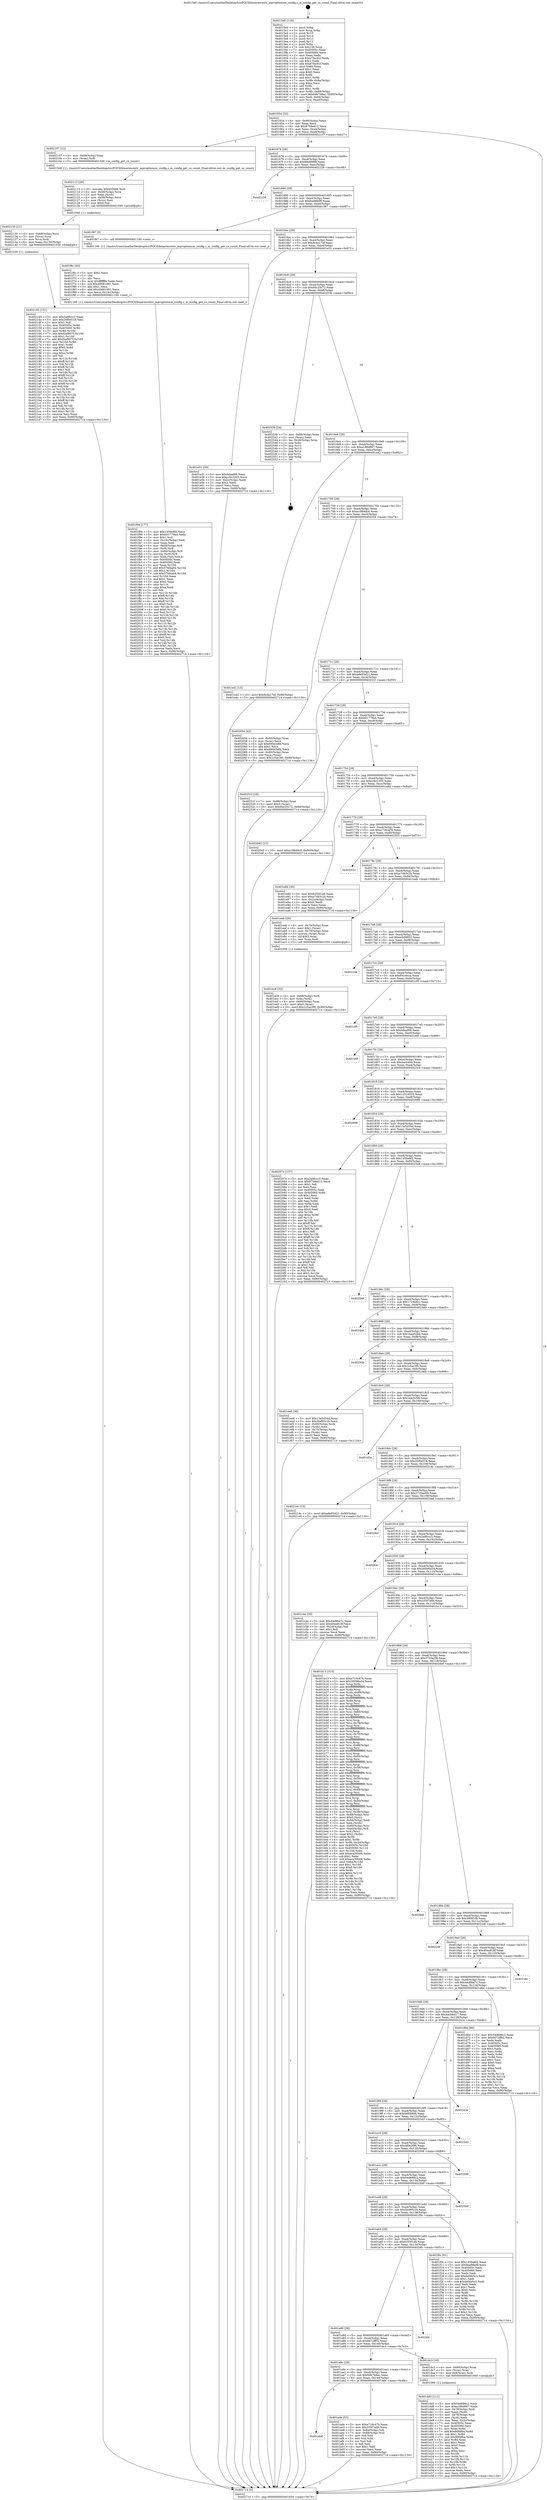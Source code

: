 digraph "0x4015e0" {
  label = "0x4015e0 (/mnt/c/Users/mathe/Desktop/tcc/POCII/binaries/extr_mpvoptionsm_config.c_m_config_get_co_count_Final-ollvm.out::main(0))"
  labelloc = "t"
  node[shape=record]

  Entry [label="",width=0.3,height=0.3,shape=circle,fillcolor=black,style=filled]
  "0x401654" [label="{
     0x401654 [32]\l
     | [instrs]\l
     &nbsp;&nbsp;0x401654 \<+6\>: mov -0x90(%rbp),%eax\l
     &nbsp;&nbsp;0x40165a \<+2\>: mov %eax,%ecx\l
     &nbsp;&nbsp;0x40165c \<+6\>: sub $0x8758e612,%ecx\l
     &nbsp;&nbsp;0x401662 \<+6\>: mov %eax,-0xa4(%rbp)\l
     &nbsp;&nbsp;0x401668 \<+6\>: mov %ecx,-0xa8(%rbp)\l
     &nbsp;&nbsp;0x40166e \<+6\>: je 0000000000402107 \<main+0xb27\>\l
  }"]
  "0x402107" [label="{
     0x402107 [12]\l
     | [instrs]\l
     &nbsp;&nbsp;0x402107 \<+4\>: mov -0x68(%rbp),%rax\l
     &nbsp;&nbsp;0x40210b \<+3\>: mov (%rax),%rdi\l
     &nbsp;&nbsp;0x40210e \<+5\>: call 00000000004015d0 \<m_config_get_co_count\>\l
     | [calls]\l
     &nbsp;&nbsp;0x4015d0 \{1\} (/mnt/c/Users/mathe/Desktop/tcc/POCII/binaries/extr_mpvoptionsm_config.c_m_config_get_co_count_Final-ollvm.out::m_config_get_co_count)\l
  }"]
  "0x401674" [label="{
     0x401674 [28]\l
     | [instrs]\l
     &nbsp;&nbsp;0x401674 \<+5\>: jmp 0000000000401679 \<main+0x99\>\l
     &nbsp;&nbsp;0x401679 \<+6\>: mov -0xa4(%rbp),%eax\l
     &nbsp;&nbsp;0x40167f \<+5\>: sub $0x89e8998f,%eax\l
     &nbsp;&nbsp;0x401684 \<+6\>: mov %eax,-0xac(%rbp)\l
     &nbsp;&nbsp;0x40168a \<+6\>: je 0000000000402228 \<main+0xc48\>\l
  }"]
  Exit [label="",width=0.3,height=0.3,shape=circle,fillcolor=black,style=filled,peripheries=2]
  "0x402228" [label="{
     0x402228\l
  }", style=dashed]
  "0x401690" [label="{
     0x401690 [28]\l
     | [instrs]\l
     &nbsp;&nbsp;0x401690 \<+5\>: jmp 0000000000401695 \<main+0xb5\>\l
     &nbsp;&nbsp;0x401695 \<+6\>: mov -0xa4(%rbp),%eax\l
     &nbsp;&nbsp;0x40169b \<+5\>: sub $0x8ae88ef9,%eax\l
     &nbsp;&nbsp;0x4016a0 \<+6\>: mov %eax,-0xb0(%rbp)\l
     &nbsp;&nbsp;0x4016a6 \<+6\>: je 0000000000401f67 \<main+0x987\>\l
  }"]
  "0x402145" [label="{
     0x402145 [151]\l
     | [instrs]\l
     &nbsp;&nbsp;0x402145 \<+5\>: mov $0x2a9fccc3,%eax\l
     &nbsp;&nbsp;0x40214a \<+5\>: mov $0x26f0e518,%esi\l
     &nbsp;&nbsp;0x40214f \<+2\>: mov $0x1,%dl\l
     &nbsp;&nbsp;0x402151 \<+8\>: mov 0x40505c,%r8d\l
     &nbsp;&nbsp;0x402159 \<+8\>: mov 0x405060,%r9d\l
     &nbsp;&nbsp;0x402161 \<+3\>: mov %r8d,%r10d\l
     &nbsp;&nbsp;0x402164 \<+7\>: sub $0xf2af607f,%r10d\l
     &nbsp;&nbsp;0x40216b \<+4\>: sub $0x1,%r10d\l
     &nbsp;&nbsp;0x40216f \<+7\>: add $0xf2af607f,%r10d\l
     &nbsp;&nbsp;0x402176 \<+4\>: imul %r10d,%r8d\l
     &nbsp;&nbsp;0x40217a \<+4\>: and $0x1,%r8d\l
     &nbsp;&nbsp;0x40217e \<+4\>: cmp $0x0,%r8d\l
     &nbsp;&nbsp;0x402182 \<+4\>: sete %r11b\l
     &nbsp;&nbsp;0x402186 \<+4\>: cmp $0xa,%r9d\l
     &nbsp;&nbsp;0x40218a \<+3\>: setl %bl\l
     &nbsp;&nbsp;0x40218d \<+3\>: mov %r11b,%r14b\l
     &nbsp;&nbsp;0x402190 \<+4\>: xor $0xff,%r14b\l
     &nbsp;&nbsp;0x402194 \<+3\>: mov %bl,%r15b\l
     &nbsp;&nbsp;0x402197 \<+4\>: xor $0xff,%r15b\l
     &nbsp;&nbsp;0x40219b \<+3\>: xor $0x1,%dl\l
     &nbsp;&nbsp;0x40219e \<+3\>: mov %r14b,%r12b\l
     &nbsp;&nbsp;0x4021a1 \<+4\>: and $0xff,%r12b\l
     &nbsp;&nbsp;0x4021a5 \<+3\>: and %dl,%r11b\l
     &nbsp;&nbsp;0x4021a8 \<+3\>: mov %r15b,%r13b\l
     &nbsp;&nbsp;0x4021ab \<+4\>: and $0xff,%r13b\l
     &nbsp;&nbsp;0x4021af \<+2\>: and %dl,%bl\l
     &nbsp;&nbsp;0x4021b1 \<+3\>: or %r11b,%r12b\l
     &nbsp;&nbsp;0x4021b4 \<+3\>: or %bl,%r13b\l
     &nbsp;&nbsp;0x4021b7 \<+3\>: xor %r13b,%r12b\l
     &nbsp;&nbsp;0x4021ba \<+3\>: or %r15b,%r14b\l
     &nbsp;&nbsp;0x4021bd \<+4\>: xor $0xff,%r14b\l
     &nbsp;&nbsp;0x4021c1 \<+3\>: or $0x1,%dl\l
     &nbsp;&nbsp;0x4021c4 \<+3\>: and %dl,%r14b\l
     &nbsp;&nbsp;0x4021c7 \<+3\>: or %r14b,%r12b\l
     &nbsp;&nbsp;0x4021ca \<+4\>: test $0x1,%r12b\l
     &nbsp;&nbsp;0x4021ce \<+3\>: cmovne %esi,%eax\l
     &nbsp;&nbsp;0x4021d1 \<+6\>: mov %eax,-0x90(%rbp)\l
     &nbsp;&nbsp;0x4021d7 \<+5\>: jmp 0000000000402714 \<main+0x1134\>\l
  }"]
  "0x401f67" [label="{
     0x401f67 [5]\l
     | [instrs]\l
     &nbsp;&nbsp;0x401f67 \<+5\>: call 0000000000401160 \<next_i\>\l
     | [calls]\l
     &nbsp;&nbsp;0x401160 \{1\} (/mnt/c/Users/mathe/Desktop/tcc/POCII/binaries/extr_mpvoptionsm_config.c_m_config_get_co_count_Final-ollvm.out::next_i)\l
  }"]
  "0x4016ac" [label="{
     0x4016ac [28]\l
     | [instrs]\l
     &nbsp;&nbsp;0x4016ac \<+5\>: jmp 00000000004016b1 \<main+0xd1\>\l
     &nbsp;&nbsp;0x4016b1 \<+6\>: mov -0xa4(%rbp),%eax\l
     &nbsp;&nbsp;0x4016b7 \<+5\>: sub $0x8c4a17ef,%eax\l
     &nbsp;&nbsp;0x4016bc \<+6\>: mov %eax,-0xb4(%rbp)\l
     &nbsp;&nbsp;0x4016c2 \<+6\>: je 0000000000401e51 \<main+0x871\>\l
  }"]
  "0x402130" [label="{
     0x402130 [21]\l
     | [instrs]\l
     &nbsp;&nbsp;0x402130 \<+4\>: mov -0x68(%rbp),%rcx\l
     &nbsp;&nbsp;0x402134 \<+3\>: mov (%rcx),%rcx\l
     &nbsp;&nbsp;0x402137 \<+3\>: mov %rcx,%rdi\l
     &nbsp;&nbsp;0x40213a \<+6\>: mov %eax,-0x150(%rbp)\l
     &nbsp;&nbsp;0x402140 \<+5\>: call 0000000000401030 \<free@plt\>\l
     | [calls]\l
     &nbsp;&nbsp;0x401030 \{1\} (unknown)\l
  }"]
  "0x401e51" [label="{
     0x401e51 [30]\l
     | [instrs]\l
     &nbsp;&nbsp;0x401e51 \<+5\>: mov $0xbdaaf08,%eax\l
     &nbsp;&nbsp;0x401e56 \<+5\>: mov $0xccbc2205,%ecx\l
     &nbsp;&nbsp;0x401e5b \<+3\>: mov -0x2c(%rbp),%edx\l
     &nbsp;&nbsp;0x401e5e \<+3\>: cmp $0x1,%edx\l
     &nbsp;&nbsp;0x401e61 \<+3\>: cmovl %ecx,%eax\l
     &nbsp;&nbsp;0x401e64 \<+6\>: mov %eax,-0x90(%rbp)\l
     &nbsp;&nbsp;0x401e6a \<+5\>: jmp 0000000000402714 \<main+0x1134\>\l
  }"]
  "0x4016c8" [label="{
     0x4016c8 [28]\l
     | [instrs]\l
     &nbsp;&nbsp;0x4016c8 \<+5\>: jmp 00000000004016cd \<main+0xed\>\l
     &nbsp;&nbsp;0x4016cd \<+6\>: mov -0xa4(%rbp),%eax\l
     &nbsp;&nbsp;0x4016d3 \<+5\>: sub $0x9dc25c72,%eax\l
     &nbsp;&nbsp;0x4016d8 \<+6\>: mov %eax,-0xb8(%rbp)\l
     &nbsp;&nbsp;0x4016de \<+6\>: je 000000000040253b \<main+0xf5b\>\l
  }"]
  "0x402113" [label="{
     0x402113 [29]\l
     | [instrs]\l
     &nbsp;&nbsp;0x402113 \<+10\>: movabs $0x4030d6,%rdi\l
     &nbsp;&nbsp;0x40211d \<+4\>: mov -0x58(%rbp),%rcx\l
     &nbsp;&nbsp;0x402121 \<+2\>: mov %eax,(%rcx)\l
     &nbsp;&nbsp;0x402123 \<+4\>: mov -0x58(%rbp),%rcx\l
     &nbsp;&nbsp;0x402127 \<+2\>: mov (%rcx),%esi\l
     &nbsp;&nbsp;0x402129 \<+2\>: mov $0x0,%al\l
     &nbsp;&nbsp;0x40212b \<+5\>: call 0000000000401040 \<printf@plt\>\l
     | [calls]\l
     &nbsp;&nbsp;0x401040 \{1\} (unknown)\l
  }"]
  "0x40253b" [label="{
     0x40253b [24]\l
     | [instrs]\l
     &nbsp;&nbsp;0x40253b \<+7\>: mov -0x88(%rbp),%rax\l
     &nbsp;&nbsp;0x402542 \<+2\>: mov (%rax),%eax\l
     &nbsp;&nbsp;0x402544 \<+4\>: lea -0x28(%rbp),%rsp\l
     &nbsp;&nbsp;0x402548 \<+1\>: pop %rbx\l
     &nbsp;&nbsp;0x402549 \<+2\>: pop %r12\l
     &nbsp;&nbsp;0x40254b \<+2\>: pop %r13\l
     &nbsp;&nbsp;0x40254d \<+2\>: pop %r14\l
     &nbsp;&nbsp;0x40254f \<+2\>: pop %r15\l
     &nbsp;&nbsp;0x402551 \<+1\>: pop %rbp\l
     &nbsp;&nbsp;0x402552 \<+1\>: ret\l
  }"]
  "0x4016e4" [label="{
     0x4016e4 [28]\l
     | [instrs]\l
     &nbsp;&nbsp;0x4016e4 \<+5\>: jmp 00000000004016e9 \<main+0x109\>\l
     &nbsp;&nbsp;0x4016e9 \<+6\>: mov -0xa4(%rbp),%eax\l
     &nbsp;&nbsp;0x4016ef \<+5\>: sub $0xa186d867,%eax\l
     &nbsp;&nbsp;0x4016f4 \<+6\>: mov %eax,-0xbc(%rbp)\l
     &nbsp;&nbsp;0x4016fa \<+6\>: je 0000000000401e42 \<main+0x862\>\l
  }"]
  "0x401f94" [label="{
     0x401f94 [177]\l
     | [instrs]\l
     &nbsp;&nbsp;0x401f94 \<+5\>: mov $0x1458e8f2,%ecx\l
     &nbsp;&nbsp;0x401f99 \<+5\>: mov $0xb01779a4,%edx\l
     &nbsp;&nbsp;0x401f9e \<+3\>: mov $0x1,%sil\l
     &nbsp;&nbsp;0x401fa1 \<+6\>: mov -0x14c(%rbp),%edi\l
     &nbsp;&nbsp;0x401fa7 \<+3\>: imul %eax,%edi\l
     &nbsp;&nbsp;0x401faa \<+4\>: mov -0x68(%rbp),%r8\l
     &nbsp;&nbsp;0x401fae \<+3\>: mov (%r8),%r8\l
     &nbsp;&nbsp;0x401fb1 \<+4\>: mov -0x60(%rbp),%r9\l
     &nbsp;&nbsp;0x401fb5 \<+3\>: movslq (%r9),%r9\l
     &nbsp;&nbsp;0x401fb8 \<+4\>: mov %edi,(%r8,%r9,4)\l
     &nbsp;&nbsp;0x401fbc \<+7\>: mov 0x40505c,%eax\l
     &nbsp;&nbsp;0x401fc3 \<+7\>: mov 0x405060,%edi\l
     &nbsp;&nbsp;0x401fca \<+3\>: mov %eax,%r10d\l
     &nbsp;&nbsp;0x401fcd \<+7\>: add $0x57fd4a64,%r10d\l
     &nbsp;&nbsp;0x401fd4 \<+4\>: sub $0x1,%r10d\l
     &nbsp;&nbsp;0x401fd8 \<+7\>: sub $0x57fd4a64,%r10d\l
     &nbsp;&nbsp;0x401fdf \<+4\>: imul %r10d,%eax\l
     &nbsp;&nbsp;0x401fe3 \<+3\>: and $0x1,%eax\l
     &nbsp;&nbsp;0x401fe6 \<+3\>: cmp $0x0,%eax\l
     &nbsp;&nbsp;0x401fe9 \<+4\>: sete %r11b\l
     &nbsp;&nbsp;0x401fed \<+3\>: cmp $0xa,%edi\l
     &nbsp;&nbsp;0x401ff0 \<+3\>: setl %bl\l
     &nbsp;&nbsp;0x401ff3 \<+3\>: mov %r11b,%r14b\l
     &nbsp;&nbsp;0x401ff6 \<+4\>: xor $0xff,%r14b\l
     &nbsp;&nbsp;0x401ffa \<+3\>: mov %bl,%r15b\l
     &nbsp;&nbsp;0x401ffd \<+4\>: xor $0xff,%r15b\l
     &nbsp;&nbsp;0x402001 \<+4\>: xor $0x0,%sil\l
     &nbsp;&nbsp;0x402005 \<+3\>: mov %r14b,%r12b\l
     &nbsp;&nbsp;0x402008 \<+4\>: and $0x0,%r12b\l
     &nbsp;&nbsp;0x40200c \<+3\>: and %sil,%r11b\l
     &nbsp;&nbsp;0x40200f \<+3\>: mov %r15b,%r13b\l
     &nbsp;&nbsp;0x402012 \<+4\>: and $0x0,%r13b\l
     &nbsp;&nbsp;0x402016 \<+3\>: and %sil,%bl\l
     &nbsp;&nbsp;0x402019 \<+3\>: or %r11b,%r12b\l
     &nbsp;&nbsp;0x40201c \<+3\>: or %bl,%r13b\l
     &nbsp;&nbsp;0x40201f \<+3\>: xor %r13b,%r12b\l
     &nbsp;&nbsp;0x402022 \<+3\>: or %r15b,%r14b\l
     &nbsp;&nbsp;0x402025 \<+4\>: xor $0xff,%r14b\l
     &nbsp;&nbsp;0x402029 \<+4\>: or $0x0,%sil\l
     &nbsp;&nbsp;0x40202d \<+3\>: and %sil,%r14b\l
     &nbsp;&nbsp;0x402030 \<+3\>: or %r14b,%r12b\l
     &nbsp;&nbsp;0x402033 \<+4\>: test $0x1,%r12b\l
     &nbsp;&nbsp;0x402037 \<+3\>: cmovne %edx,%ecx\l
     &nbsp;&nbsp;0x40203a \<+6\>: mov %ecx,-0x90(%rbp)\l
     &nbsp;&nbsp;0x402040 \<+5\>: jmp 0000000000402714 \<main+0x1134\>\l
  }"]
  "0x401e42" [label="{
     0x401e42 [15]\l
     | [instrs]\l
     &nbsp;&nbsp;0x401e42 \<+10\>: movl $0x8c4a17ef,-0x90(%rbp)\l
     &nbsp;&nbsp;0x401e4c \<+5\>: jmp 0000000000402714 \<main+0x1134\>\l
  }"]
  "0x401700" [label="{
     0x401700 [28]\l
     | [instrs]\l
     &nbsp;&nbsp;0x401700 \<+5\>: jmp 0000000000401705 \<main+0x125\>\l
     &nbsp;&nbsp;0x401705 \<+6\>: mov -0xa4(%rbp),%eax\l
     &nbsp;&nbsp;0x40170b \<+5\>: sub $0xa188ddc0,%eax\l
     &nbsp;&nbsp;0x401710 \<+6\>: mov %eax,-0xc0(%rbp)\l
     &nbsp;&nbsp;0x401716 \<+6\>: je 0000000000402054 \<main+0xa74\>\l
  }"]
  "0x401f6c" [label="{
     0x401f6c [40]\l
     | [instrs]\l
     &nbsp;&nbsp;0x401f6c \<+5\>: mov $0x2,%ecx\l
     &nbsp;&nbsp;0x401f71 \<+1\>: cltd\l
     &nbsp;&nbsp;0x401f72 \<+2\>: idiv %ecx\l
     &nbsp;&nbsp;0x401f74 \<+6\>: imul $0xfffffffe,%edx,%ecx\l
     &nbsp;&nbsp;0x401f7a \<+6\>: sub $0x40681091,%ecx\l
     &nbsp;&nbsp;0x401f80 \<+3\>: add $0x1,%ecx\l
     &nbsp;&nbsp;0x401f83 \<+6\>: add $0x40681091,%ecx\l
     &nbsp;&nbsp;0x401f89 \<+6\>: mov %ecx,-0x14c(%rbp)\l
     &nbsp;&nbsp;0x401f8f \<+5\>: call 0000000000401160 \<next_i\>\l
     | [calls]\l
     &nbsp;&nbsp;0x401160 \{1\} (/mnt/c/Users/mathe/Desktop/tcc/POCII/binaries/extr_mpvoptionsm_config.c_m_config_get_co_count_Final-ollvm.out::next_i)\l
  }"]
  "0x402054" [label="{
     0x402054 [42]\l
     | [instrs]\l
     &nbsp;&nbsp;0x402054 \<+4\>: mov -0x60(%rbp),%rax\l
     &nbsp;&nbsp;0x402058 \<+2\>: mov (%rax),%ecx\l
     &nbsp;&nbsp;0x40205a \<+6\>: sub $0x690d3dfd,%ecx\l
     &nbsp;&nbsp;0x402060 \<+3\>: add $0x1,%ecx\l
     &nbsp;&nbsp;0x402063 \<+6\>: add $0x690d3dfd,%ecx\l
     &nbsp;&nbsp;0x402069 \<+4\>: mov -0x60(%rbp),%rax\l
     &nbsp;&nbsp;0x40206d \<+2\>: mov %ecx,(%rax)\l
     &nbsp;&nbsp;0x40206f \<+10\>: movl $0x1c5ac3f0,-0x90(%rbp)\l
     &nbsp;&nbsp;0x402079 \<+5\>: jmp 0000000000402714 \<main+0x1134\>\l
  }"]
  "0x40171c" [label="{
     0x40171c [28]\l
     | [instrs]\l
     &nbsp;&nbsp;0x40171c \<+5\>: jmp 0000000000401721 \<main+0x141\>\l
     &nbsp;&nbsp;0x401721 \<+6\>: mov -0xa4(%rbp),%eax\l
     &nbsp;&nbsp;0x401727 \<+5\>: sub $0xade05d21,%eax\l
     &nbsp;&nbsp;0x40172c \<+6\>: mov %eax,-0xc4(%rbp)\l
     &nbsp;&nbsp;0x401732 \<+6\>: je 000000000040251f \<main+0xf3f\>\l
  }"]
  "0x401ec8" [label="{
     0x401ec8 [32]\l
     | [instrs]\l
     &nbsp;&nbsp;0x401ec8 \<+4\>: mov -0x68(%rbp),%rdi\l
     &nbsp;&nbsp;0x401ecc \<+3\>: mov %rax,(%rdi)\l
     &nbsp;&nbsp;0x401ecf \<+4\>: mov -0x60(%rbp),%rax\l
     &nbsp;&nbsp;0x401ed3 \<+6\>: movl $0x0,(%rax)\l
     &nbsp;&nbsp;0x401ed9 \<+10\>: movl $0x1c5ac3f0,-0x90(%rbp)\l
     &nbsp;&nbsp;0x401ee3 \<+5\>: jmp 0000000000402714 \<main+0x1134\>\l
  }"]
  "0x40251f" [label="{
     0x40251f [28]\l
     | [instrs]\l
     &nbsp;&nbsp;0x40251f \<+7\>: mov -0x88(%rbp),%rax\l
     &nbsp;&nbsp;0x402526 \<+6\>: movl $0x0,(%rax)\l
     &nbsp;&nbsp;0x40252c \<+10\>: movl $0x9dc25c72,-0x90(%rbp)\l
     &nbsp;&nbsp;0x402536 \<+5\>: jmp 0000000000402714 \<main+0x1134\>\l
  }"]
  "0x401738" [label="{
     0x401738 [28]\l
     | [instrs]\l
     &nbsp;&nbsp;0x401738 \<+5\>: jmp 000000000040173d \<main+0x15d\>\l
     &nbsp;&nbsp;0x40173d \<+6\>: mov -0xa4(%rbp),%eax\l
     &nbsp;&nbsp;0x401743 \<+5\>: sub $0xb01779a4,%eax\l
     &nbsp;&nbsp;0x401748 \<+6\>: mov %eax,-0xc8(%rbp)\l
     &nbsp;&nbsp;0x40174e \<+6\>: je 0000000000402045 \<main+0xa65\>\l
  }"]
  "0x401dd3" [label="{
     0x401dd3 [111]\l
     | [instrs]\l
     &nbsp;&nbsp;0x401dd3 \<+5\>: mov $0x54d686c2,%ecx\l
     &nbsp;&nbsp;0x401dd8 \<+5\>: mov $0xa186d867,%edx\l
     &nbsp;&nbsp;0x401ddd \<+4\>: mov -0x78(%rbp),%rdi\l
     &nbsp;&nbsp;0x401de1 \<+2\>: mov %eax,(%rdi)\l
     &nbsp;&nbsp;0x401de3 \<+4\>: mov -0x78(%rbp),%rdi\l
     &nbsp;&nbsp;0x401de7 \<+2\>: mov (%rdi),%eax\l
     &nbsp;&nbsp;0x401de9 \<+3\>: mov %eax,-0x2c(%rbp)\l
     &nbsp;&nbsp;0x401dec \<+7\>: mov 0x40505c,%eax\l
     &nbsp;&nbsp;0x401df3 \<+7\>: mov 0x405060,%esi\l
     &nbsp;&nbsp;0x401dfa \<+3\>: mov %eax,%r8d\l
     &nbsp;&nbsp;0x401dfd \<+7\>: add $0x80fdfba,%r8d\l
     &nbsp;&nbsp;0x401e04 \<+4\>: sub $0x1,%r8d\l
     &nbsp;&nbsp;0x401e08 \<+7\>: sub $0x80fdfba,%r8d\l
     &nbsp;&nbsp;0x401e0f \<+4\>: imul %r8d,%eax\l
     &nbsp;&nbsp;0x401e13 \<+3\>: and $0x1,%eax\l
     &nbsp;&nbsp;0x401e16 \<+3\>: cmp $0x0,%eax\l
     &nbsp;&nbsp;0x401e19 \<+4\>: sete %r9b\l
     &nbsp;&nbsp;0x401e1d \<+3\>: cmp $0xa,%esi\l
     &nbsp;&nbsp;0x401e20 \<+4\>: setl %r10b\l
     &nbsp;&nbsp;0x401e24 \<+3\>: mov %r9b,%r11b\l
     &nbsp;&nbsp;0x401e27 \<+3\>: and %r10b,%r11b\l
     &nbsp;&nbsp;0x401e2a \<+3\>: xor %r10b,%r9b\l
     &nbsp;&nbsp;0x401e2d \<+3\>: or %r9b,%r11b\l
     &nbsp;&nbsp;0x401e30 \<+4\>: test $0x1,%r11b\l
     &nbsp;&nbsp;0x401e34 \<+3\>: cmovne %edx,%ecx\l
     &nbsp;&nbsp;0x401e37 \<+6\>: mov %ecx,-0x90(%rbp)\l
     &nbsp;&nbsp;0x401e3d \<+5\>: jmp 0000000000402714 \<main+0x1134\>\l
  }"]
  "0x402045" [label="{
     0x402045 [15]\l
     | [instrs]\l
     &nbsp;&nbsp;0x402045 \<+10\>: movl $0xa188ddc0,-0x90(%rbp)\l
     &nbsp;&nbsp;0x40204f \<+5\>: jmp 0000000000402714 \<main+0x1134\>\l
  }"]
  "0x401754" [label="{
     0x401754 [28]\l
     | [instrs]\l
     &nbsp;&nbsp;0x401754 \<+5\>: jmp 0000000000401759 \<main+0x179\>\l
     &nbsp;&nbsp;0x401759 \<+6\>: mov -0xa4(%rbp),%eax\l
     &nbsp;&nbsp;0x40175f \<+5\>: sub $0xccbc2205,%eax\l
     &nbsp;&nbsp;0x401764 \<+6\>: mov %eax,-0xcc(%rbp)\l
     &nbsp;&nbsp;0x40176a \<+6\>: je 0000000000401e8d \<main+0x8ad\>\l
  }"]
  "0x4015e0" [label="{
     0x4015e0 [116]\l
     | [instrs]\l
     &nbsp;&nbsp;0x4015e0 \<+1\>: push %rbp\l
     &nbsp;&nbsp;0x4015e1 \<+3\>: mov %rsp,%rbp\l
     &nbsp;&nbsp;0x4015e4 \<+2\>: push %r15\l
     &nbsp;&nbsp;0x4015e6 \<+2\>: push %r14\l
     &nbsp;&nbsp;0x4015e8 \<+2\>: push %r13\l
     &nbsp;&nbsp;0x4015ea \<+2\>: push %r12\l
     &nbsp;&nbsp;0x4015ec \<+1\>: push %rbx\l
     &nbsp;&nbsp;0x4015ed \<+7\>: sub $0x158,%rsp\l
     &nbsp;&nbsp;0x4015f4 \<+7\>: mov 0x40505c,%eax\l
     &nbsp;&nbsp;0x4015fb \<+7\>: mov 0x405060,%ecx\l
     &nbsp;&nbsp;0x401602 \<+2\>: mov %eax,%edx\l
     &nbsp;&nbsp;0x401604 \<+6\>: sub $0xe7fac91f,%edx\l
     &nbsp;&nbsp;0x40160a \<+3\>: sub $0x1,%edx\l
     &nbsp;&nbsp;0x40160d \<+6\>: add $0xe7fac91f,%edx\l
     &nbsp;&nbsp;0x401613 \<+3\>: imul %edx,%eax\l
     &nbsp;&nbsp;0x401616 \<+3\>: and $0x1,%eax\l
     &nbsp;&nbsp;0x401619 \<+3\>: cmp $0x0,%eax\l
     &nbsp;&nbsp;0x40161c \<+4\>: sete %r8b\l
     &nbsp;&nbsp;0x401620 \<+4\>: and $0x1,%r8b\l
     &nbsp;&nbsp;0x401624 \<+7\>: mov %r8b,-0x8a(%rbp)\l
     &nbsp;&nbsp;0x40162b \<+3\>: cmp $0xa,%ecx\l
     &nbsp;&nbsp;0x40162e \<+4\>: setl %r8b\l
     &nbsp;&nbsp;0x401632 \<+4\>: and $0x1,%r8b\l
     &nbsp;&nbsp;0x401636 \<+7\>: mov %r8b,-0x89(%rbp)\l
     &nbsp;&nbsp;0x40163d \<+10\>: movl $0x6d67b8ac,-0x90(%rbp)\l
     &nbsp;&nbsp;0x401647 \<+6\>: mov %edi,-0x94(%rbp)\l
     &nbsp;&nbsp;0x40164d \<+7\>: mov %rsi,-0xa0(%rbp)\l
  }"]
  "0x401e8d" [label="{
     0x401e8d [30]\l
     | [instrs]\l
     &nbsp;&nbsp;0x401e8d \<+5\>: mov $0x6355f1a9,%eax\l
     &nbsp;&nbsp;0x401e92 \<+5\>: mov $0xe7493c2b,%ecx\l
     &nbsp;&nbsp;0x401e97 \<+3\>: mov -0x2c(%rbp),%edx\l
     &nbsp;&nbsp;0x401e9a \<+3\>: cmp $0x0,%edx\l
     &nbsp;&nbsp;0x401e9d \<+3\>: cmove %ecx,%eax\l
     &nbsp;&nbsp;0x401ea0 \<+6\>: mov %eax,-0x90(%rbp)\l
     &nbsp;&nbsp;0x401ea6 \<+5\>: jmp 0000000000402714 \<main+0x1134\>\l
  }"]
  "0x401770" [label="{
     0x401770 [28]\l
     | [instrs]\l
     &nbsp;&nbsp;0x401770 \<+5\>: jmp 0000000000401775 \<main+0x195\>\l
     &nbsp;&nbsp;0x401775 \<+6\>: mov -0xa4(%rbp),%eax\l
     &nbsp;&nbsp;0x40177b \<+5\>: sub $0xe716c47b,%eax\l
     &nbsp;&nbsp;0x401780 \<+6\>: mov %eax,-0xd0(%rbp)\l
     &nbsp;&nbsp;0x401786 \<+6\>: je 0000000000402553 \<main+0xf73\>\l
  }"]
  "0x402714" [label="{
     0x402714 [5]\l
     | [instrs]\l
     &nbsp;&nbsp;0x402714 \<+5\>: jmp 0000000000401654 \<main+0x74\>\l
  }"]
  "0x402553" [label="{
     0x402553\l
  }", style=dashed]
  "0x40178c" [label="{
     0x40178c [28]\l
     | [instrs]\l
     &nbsp;&nbsp;0x40178c \<+5\>: jmp 0000000000401791 \<main+0x1b1\>\l
     &nbsp;&nbsp;0x401791 \<+6\>: mov -0xa4(%rbp),%eax\l
     &nbsp;&nbsp;0x401797 \<+5\>: sub $0xe7493c2b,%eax\l
     &nbsp;&nbsp;0x40179c \<+6\>: mov %eax,-0xd4(%rbp)\l
     &nbsp;&nbsp;0x4017a2 \<+6\>: je 0000000000401eab \<main+0x8cb\>\l
  }"]
  "0x401ab8" [label="{
     0x401ab8\l
  }", style=dashed]
  "0x401eab" [label="{
     0x401eab [29]\l
     | [instrs]\l
     &nbsp;&nbsp;0x401eab \<+4\>: mov -0x70(%rbp),%rax\l
     &nbsp;&nbsp;0x401eaf \<+6\>: movl $0x1,(%rax)\l
     &nbsp;&nbsp;0x401eb5 \<+4\>: mov -0x70(%rbp),%rax\l
     &nbsp;&nbsp;0x401eb9 \<+3\>: movslq (%rax),%rax\l
     &nbsp;&nbsp;0x401ebc \<+4\>: shl $0x2,%rax\l
     &nbsp;&nbsp;0x401ec0 \<+3\>: mov %rax,%rdi\l
     &nbsp;&nbsp;0x401ec3 \<+5\>: call 0000000000401050 \<malloc@plt\>\l
     | [calls]\l
     &nbsp;&nbsp;0x401050 \{1\} (unknown)\l
  }"]
  "0x4017a8" [label="{
     0x4017a8 [28]\l
     | [instrs]\l
     &nbsp;&nbsp;0x4017a8 \<+5\>: jmp 00000000004017ad \<main+0x1cd\>\l
     &nbsp;&nbsp;0x4017ad \<+6\>: mov -0xa4(%rbp),%eax\l
     &nbsp;&nbsp;0x4017b3 \<+5\>: sub $0xecb09932,%eax\l
     &nbsp;&nbsp;0x4017b8 \<+6\>: mov %eax,-0xd8(%rbp)\l
     &nbsp;&nbsp;0x4017be \<+6\>: je 00000000004021eb \<main+0xc0b\>\l
  }"]
  "0x401ade" [label="{
     0x401ade [53]\l
     | [instrs]\l
     &nbsp;&nbsp;0x401ade \<+5\>: mov $0xe716c47b,%eax\l
     &nbsp;&nbsp;0x401ae3 \<+5\>: mov $0x335f7a6b,%ecx\l
     &nbsp;&nbsp;0x401ae8 \<+6\>: mov -0x8a(%rbp),%dl\l
     &nbsp;&nbsp;0x401aee \<+7\>: mov -0x89(%rbp),%sil\l
     &nbsp;&nbsp;0x401af5 \<+3\>: mov %dl,%dil\l
     &nbsp;&nbsp;0x401af8 \<+3\>: and %sil,%dil\l
     &nbsp;&nbsp;0x401afb \<+3\>: xor %sil,%dl\l
     &nbsp;&nbsp;0x401afe \<+3\>: or %dl,%dil\l
     &nbsp;&nbsp;0x401b01 \<+4\>: test $0x1,%dil\l
     &nbsp;&nbsp;0x401b05 \<+3\>: cmovne %ecx,%eax\l
     &nbsp;&nbsp;0x401b08 \<+6\>: mov %eax,-0x90(%rbp)\l
     &nbsp;&nbsp;0x401b0e \<+5\>: jmp 0000000000402714 \<main+0x1134\>\l
  }"]
  "0x4021eb" [label="{
     0x4021eb\l
  }", style=dashed]
  "0x4017c4" [label="{
     0x4017c4 [28]\l
     | [instrs]\l
     &nbsp;&nbsp;0x4017c4 \<+5\>: jmp 00000000004017c9 \<main+0x1e9\>\l
     &nbsp;&nbsp;0x4017c9 \<+6\>: mov -0xa4(%rbp),%eax\l
     &nbsp;&nbsp;0x4017cf \<+5\>: sub $0xf0cc6cca,%eax\l
     &nbsp;&nbsp;0x4017d4 \<+6\>: mov %eax,-0xdc(%rbp)\l
     &nbsp;&nbsp;0x4017da \<+6\>: je 0000000000401cf5 \<main+0x715\>\l
  }"]
  "0x401a9c" [label="{
     0x401a9c [28]\l
     | [instrs]\l
     &nbsp;&nbsp;0x401a9c \<+5\>: jmp 0000000000401aa1 \<main+0x4c1\>\l
     &nbsp;&nbsp;0x401aa1 \<+6\>: mov -0xa4(%rbp),%eax\l
     &nbsp;&nbsp;0x401aa7 \<+5\>: sub $0x6d67b8ac,%eax\l
     &nbsp;&nbsp;0x401aac \<+6\>: mov %eax,-0x144(%rbp)\l
     &nbsp;&nbsp;0x401ab2 \<+6\>: je 0000000000401ade \<main+0x4fe\>\l
  }"]
  "0x401cf5" [label="{
     0x401cf5\l
  }", style=dashed]
  "0x4017e0" [label="{
     0x4017e0 [28]\l
     | [instrs]\l
     &nbsp;&nbsp;0x4017e0 \<+5\>: jmp 00000000004017e5 \<main+0x205\>\l
     &nbsp;&nbsp;0x4017e5 \<+6\>: mov -0xa4(%rbp),%eax\l
     &nbsp;&nbsp;0x4017eb \<+5\>: sub $0xbdaaf08,%eax\l
     &nbsp;&nbsp;0x4017f0 \<+6\>: mov %eax,-0xe0(%rbp)\l
     &nbsp;&nbsp;0x4017f6 \<+6\>: je 0000000000401e6f \<main+0x88f\>\l
  }"]
  "0x401dc3" [label="{
     0x401dc3 [16]\l
     | [instrs]\l
     &nbsp;&nbsp;0x401dc3 \<+4\>: mov -0x80(%rbp),%rax\l
     &nbsp;&nbsp;0x401dc7 \<+3\>: mov (%rax),%rax\l
     &nbsp;&nbsp;0x401dca \<+4\>: mov 0x8(%rax),%rdi\l
     &nbsp;&nbsp;0x401dce \<+5\>: call 0000000000401060 \<atoi@plt\>\l
     | [calls]\l
     &nbsp;&nbsp;0x401060 \{1\} (unknown)\l
  }"]
  "0x401e6f" [label="{
     0x401e6f\l
  }", style=dashed]
  "0x4017fc" [label="{
     0x4017fc [28]\l
     | [instrs]\l
     &nbsp;&nbsp;0x4017fc \<+5\>: jmp 0000000000401801 \<main+0x221\>\l
     &nbsp;&nbsp;0x401801 \<+6\>: mov -0xa4(%rbp),%eax\l
     &nbsp;&nbsp;0x401807 \<+5\>: sub $0xdac046d,%eax\l
     &nbsp;&nbsp;0x40180c \<+6\>: mov %eax,-0xe4(%rbp)\l
     &nbsp;&nbsp;0x401812 \<+6\>: je 00000000004023c4 \<main+0xde4\>\l
  }"]
  "0x401a80" [label="{
     0x401a80 [28]\l
     | [instrs]\l
     &nbsp;&nbsp;0x401a80 \<+5\>: jmp 0000000000401a85 \<main+0x4a5\>\l
     &nbsp;&nbsp;0x401a85 \<+6\>: mov -0xa4(%rbp),%eax\l
     &nbsp;&nbsp;0x401a8b \<+5\>: sub $0x6672ff02,%eax\l
     &nbsp;&nbsp;0x401a90 \<+6\>: mov %eax,-0x140(%rbp)\l
     &nbsp;&nbsp;0x401a96 \<+6\>: je 0000000000401dc3 \<main+0x7e3\>\l
  }"]
  "0x4023c4" [label="{
     0x4023c4\l
  }", style=dashed]
  "0x401818" [label="{
     0x401818 [28]\l
     | [instrs]\l
     &nbsp;&nbsp;0x401818 \<+5\>: jmp 000000000040181d \<main+0x23d\>\l
     &nbsp;&nbsp;0x40181d \<+6\>: mov -0xa4(%rbp),%eax\l
     &nbsp;&nbsp;0x401823 \<+5\>: sub $0x12516533,%eax\l
     &nbsp;&nbsp;0x401828 \<+6\>: mov %eax,-0xe8(%rbp)\l
     &nbsp;&nbsp;0x40182e \<+6\>: je 0000000000402699 \<main+0x10b9\>\l
  }"]
  "0x4024fc" [label="{
     0x4024fc\l
  }", style=dashed]
  "0x402699" [label="{
     0x402699\l
  }", style=dashed]
  "0x401834" [label="{
     0x401834 [28]\l
     | [instrs]\l
     &nbsp;&nbsp;0x401834 \<+5\>: jmp 0000000000401839 \<main+0x259\>\l
     &nbsp;&nbsp;0x401839 \<+6\>: mov -0xa4(%rbp),%eax\l
     &nbsp;&nbsp;0x40183f \<+5\>: sub $0x13e5d34d,%eax\l
     &nbsp;&nbsp;0x401844 \<+6\>: mov %eax,-0xec(%rbp)\l
     &nbsp;&nbsp;0x40184a \<+6\>: je 000000000040207e \<main+0xa9e\>\l
  }"]
  "0x401a64" [label="{
     0x401a64 [28]\l
     | [instrs]\l
     &nbsp;&nbsp;0x401a64 \<+5\>: jmp 0000000000401a69 \<main+0x489\>\l
     &nbsp;&nbsp;0x401a69 \<+6\>: mov -0xa4(%rbp),%eax\l
     &nbsp;&nbsp;0x401a6f \<+5\>: sub $0x6355f1a9,%eax\l
     &nbsp;&nbsp;0x401a74 \<+6\>: mov %eax,-0x13c(%rbp)\l
     &nbsp;&nbsp;0x401a7a \<+6\>: je 00000000004024fc \<main+0xf1c\>\l
  }"]
  "0x40207e" [label="{
     0x40207e [137]\l
     | [instrs]\l
     &nbsp;&nbsp;0x40207e \<+5\>: mov $0x2a9fccc3,%eax\l
     &nbsp;&nbsp;0x402083 \<+5\>: mov $0x8758e612,%ecx\l
     &nbsp;&nbsp;0x402088 \<+2\>: mov $0x1,%dl\l
     &nbsp;&nbsp;0x40208a \<+2\>: xor %esi,%esi\l
     &nbsp;&nbsp;0x40208c \<+7\>: mov 0x40505c,%edi\l
     &nbsp;&nbsp;0x402093 \<+8\>: mov 0x405060,%r8d\l
     &nbsp;&nbsp;0x40209b \<+3\>: sub $0x1,%esi\l
     &nbsp;&nbsp;0x40209e \<+3\>: mov %edi,%r9d\l
     &nbsp;&nbsp;0x4020a1 \<+3\>: add %esi,%r9d\l
     &nbsp;&nbsp;0x4020a4 \<+4\>: imul %r9d,%edi\l
     &nbsp;&nbsp;0x4020a8 \<+3\>: and $0x1,%edi\l
     &nbsp;&nbsp;0x4020ab \<+3\>: cmp $0x0,%edi\l
     &nbsp;&nbsp;0x4020ae \<+4\>: sete %r10b\l
     &nbsp;&nbsp;0x4020b2 \<+4\>: cmp $0xa,%r8d\l
     &nbsp;&nbsp;0x4020b6 \<+4\>: setl %r11b\l
     &nbsp;&nbsp;0x4020ba \<+3\>: mov %r10b,%bl\l
     &nbsp;&nbsp;0x4020bd \<+3\>: xor $0xff,%bl\l
     &nbsp;&nbsp;0x4020c0 \<+3\>: mov %r11b,%r14b\l
     &nbsp;&nbsp;0x4020c3 \<+4\>: xor $0xff,%r14b\l
     &nbsp;&nbsp;0x4020c7 \<+3\>: xor $0x1,%dl\l
     &nbsp;&nbsp;0x4020ca \<+3\>: mov %bl,%r15b\l
     &nbsp;&nbsp;0x4020cd \<+4\>: and $0xff,%r15b\l
     &nbsp;&nbsp;0x4020d1 \<+3\>: and %dl,%r10b\l
     &nbsp;&nbsp;0x4020d4 \<+3\>: mov %r14b,%r12b\l
     &nbsp;&nbsp;0x4020d7 \<+4\>: and $0xff,%r12b\l
     &nbsp;&nbsp;0x4020db \<+3\>: and %dl,%r11b\l
     &nbsp;&nbsp;0x4020de \<+3\>: or %r10b,%r15b\l
     &nbsp;&nbsp;0x4020e1 \<+3\>: or %r11b,%r12b\l
     &nbsp;&nbsp;0x4020e4 \<+3\>: xor %r12b,%r15b\l
     &nbsp;&nbsp;0x4020e7 \<+3\>: or %r14b,%bl\l
     &nbsp;&nbsp;0x4020ea \<+3\>: xor $0xff,%bl\l
     &nbsp;&nbsp;0x4020ed \<+3\>: or $0x1,%dl\l
     &nbsp;&nbsp;0x4020f0 \<+2\>: and %dl,%bl\l
     &nbsp;&nbsp;0x4020f2 \<+3\>: or %bl,%r15b\l
     &nbsp;&nbsp;0x4020f5 \<+4\>: test $0x1,%r15b\l
     &nbsp;&nbsp;0x4020f9 \<+3\>: cmovne %ecx,%eax\l
     &nbsp;&nbsp;0x4020fc \<+6\>: mov %eax,-0x90(%rbp)\l
     &nbsp;&nbsp;0x402102 \<+5\>: jmp 0000000000402714 \<main+0x1134\>\l
  }"]
  "0x401850" [label="{
     0x401850 [28]\l
     | [instrs]\l
     &nbsp;&nbsp;0x401850 \<+5\>: jmp 0000000000401855 \<main+0x275\>\l
     &nbsp;&nbsp;0x401855 \<+6\>: mov -0xa4(%rbp),%eax\l
     &nbsp;&nbsp;0x40185b \<+5\>: sub $0x1458e8f2,%eax\l
     &nbsp;&nbsp;0x401860 \<+6\>: mov %eax,-0xf0(%rbp)\l
     &nbsp;&nbsp;0x401866 \<+6\>: je 00000000004025e9 \<main+0x1009\>\l
  }"]
  "0x401f0c" [label="{
     0x401f0c [91]\l
     | [instrs]\l
     &nbsp;&nbsp;0x401f0c \<+5\>: mov $0x1458e8f2,%eax\l
     &nbsp;&nbsp;0x401f11 \<+5\>: mov $0x8ae88ef9,%ecx\l
     &nbsp;&nbsp;0x401f16 \<+7\>: mov 0x40505c,%edx\l
     &nbsp;&nbsp;0x401f1d \<+7\>: mov 0x405060,%esi\l
     &nbsp;&nbsp;0x401f24 \<+2\>: mov %edx,%edi\l
     &nbsp;&nbsp;0x401f26 \<+6\>: add $0xdef4b5c3,%edi\l
     &nbsp;&nbsp;0x401f2c \<+3\>: sub $0x1,%edi\l
     &nbsp;&nbsp;0x401f2f \<+6\>: sub $0xdef4b5c3,%edi\l
     &nbsp;&nbsp;0x401f35 \<+3\>: imul %edi,%edx\l
     &nbsp;&nbsp;0x401f38 \<+3\>: and $0x1,%edx\l
     &nbsp;&nbsp;0x401f3b \<+3\>: cmp $0x0,%edx\l
     &nbsp;&nbsp;0x401f3e \<+4\>: sete %r8b\l
     &nbsp;&nbsp;0x401f42 \<+3\>: cmp $0xa,%esi\l
     &nbsp;&nbsp;0x401f45 \<+4\>: setl %r9b\l
     &nbsp;&nbsp;0x401f49 \<+3\>: mov %r8b,%r10b\l
     &nbsp;&nbsp;0x401f4c \<+3\>: and %r9b,%r10b\l
     &nbsp;&nbsp;0x401f4f \<+3\>: xor %r9b,%r8b\l
     &nbsp;&nbsp;0x401f52 \<+3\>: or %r8b,%r10b\l
     &nbsp;&nbsp;0x401f55 \<+4\>: test $0x1,%r10b\l
     &nbsp;&nbsp;0x401f59 \<+3\>: cmovne %ecx,%eax\l
     &nbsp;&nbsp;0x401f5c \<+6\>: mov %eax,-0x90(%rbp)\l
     &nbsp;&nbsp;0x401f62 \<+5\>: jmp 0000000000402714 \<main+0x1134\>\l
  }"]
  "0x4025e9" [label="{
     0x4025e9\l
  }", style=dashed]
  "0x40186c" [label="{
     0x40186c [28]\l
     | [instrs]\l
     &nbsp;&nbsp;0x40186c \<+5\>: jmp 0000000000401871 \<main+0x291\>\l
     &nbsp;&nbsp;0x401871 \<+6\>: mov -0xa4(%rbp),%eax\l
     &nbsp;&nbsp;0x401877 \<+5\>: sub $0x1719b8cc,%eax\l
     &nbsp;&nbsp;0x40187c \<+6\>: mov %eax,-0xf4(%rbp)\l
     &nbsp;&nbsp;0x401882 \<+6\>: je 00000000004024a0 \<main+0xec0\>\l
  }"]
  "0x401a48" [label="{
     0x401a48 [28]\l
     | [instrs]\l
     &nbsp;&nbsp;0x401a48 \<+5\>: jmp 0000000000401a4d \<main+0x46d\>\l
     &nbsp;&nbsp;0x401a4d \<+6\>: mov -0xa4(%rbp),%eax\l
     &nbsp;&nbsp;0x401a53 \<+5\>: sub $0x5bd95c1b,%eax\l
     &nbsp;&nbsp;0x401a58 \<+6\>: mov %eax,-0x138(%rbp)\l
     &nbsp;&nbsp;0x401a5e \<+6\>: je 0000000000401f0c \<main+0x92c\>\l
  }"]
  "0x4024a0" [label="{
     0x4024a0\l
  }", style=dashed]
  "0x401888" [label="{
     0x401888 [28]\l
     | [instrs]\l
     &nbsp;&nbsp;0x401888 \<+5\>: jmp 000000000040188d \<main+0x2ad\>\l
     &nbsp;&nbsp;0x40188d \<+6\>: mov -0xa4(%rbp),%eax\l
     &nbsp;&nbsp;0x401893 \<+5\>: sub $0x1baa02bd,%eax\l
     &nbsp;&nbsp;0x401898 \<+6\>: mov %eax,-0xf8(%rbp)\l
     &nbsp;&nbsp;0x40189e \<+6\>: je 000000000040250b \<main+0xf2b\>\l
  }"]
  "0x4025b9" [label="{
     0x4025b9\l
  }", style=dashed]
  "0x40250b" [label="{
     0x40250b\l
  }", style=dashed]
  "0x4018a4" [label="{
     0x4018a4 [28]\l
     | [instrs]\l
     &nbsp;&nbsp;0x4018a4 \<+5\>: jmp 00000000004018a9 \<main+0x2c9\>\l
     &nbsp;&nbsp;0x4018a9 \<+6\>: mov -0xa4(%rbp),%eax\l
     &nbsp;&nbsp;0x4018af \<+5\>: sub $0x1c5ac3f0,%eax\l
     &nbsp;&nbsp;0x4018b4 \<+6\>: mov %eax,-0xfc(%rbp)\l
     &nbsp;&nbsp;0x4018ba \<+6\>: je 0000000000401ee8 \<main+0x908\>\l
  }"]
  "0x401a2c" [label="{
     0x401a2c [28]\l
     | [instrs]\l
     &nbsp;&nbsp;0x401a2c \<+5\>: jmp 0000000000401a31 \<main+0x451\>\l
     &nbsp;&nbsp;0x401a31 \<+6\>: mov -0xa4(%rbp),%eax\l
     &nbsp;&nbsp;0x401a37 \<+5\>: sub $0x54d686c2,%eax\l
     &nbsp;&nbsp;0x401a3c \<+6\>: mov %eax,-0x134(%rbp)\l
     &nbsp;&nbsp;0x401a42 \<+6\>: je 00000000004025b9 \<main+0xfd9\>\l
  }"]
  "0x401ee8" [label="{
     0x401ee8 [36]\l
     | [instrs]\l
     &nbsp;&nbsp;0x401ee8 \<+5\>: mov $0x13e5d34d,%eax\l
     &nbsp;&nbsp;0x401eed \<+5\>: mov $0x5bd95c1b,%ecx\l
     &nbsp;&nbsp;0x401ef2 \<+4\>: mov -0x60(%rbp),%rdx\l
     &nbsp;&nbsp;0x401ef6 \<+2\>: mov (%rdx),%esi\l
     &nbsp;&nbsp;0x401ef8 \<+4\>: mov -0x70(%rbp),%rdx\l
     &nbsp;&nbsp;0x401efc \<+2\>: cmp (%rdx),%esi\l
     &nbsp;&nbsp;0x401efe \<+3\>: cmovl %ecx,%eax\l
     &nbsp;&nbsp;0x401f01 \<+6\>: mov %eax,-0x90(%rbp)\l
     &nbsp;&nbsp;0x401f07 \<+5\>: jmp 0000000000402714 \<main+0x1134\>\l
  }"]
  "0x4018c0" [label="{
     0x4018c0 [28]\l
     | [instrs]\l
     &nbsp;&nbsp;0x4018c0 \<+5\>: jmp 00000000004018c5 \<main+0x2e5\>\l
     &nbsp;&nbsp;0x4018c5 \<+6\>: mov -0xa4(%rbp),%eax\l
     &nbsp;&nbsp;0x4018cb \<+5\>: sub $0x2442b56f,%eax\l
     &nbsp;&nbsp;0x4018d0 \<+6\>: mov %eax,-0x100(%rbp)\l
     &nbsp;&nbsp;0x4018d6 \<+6\>: je 0000000000401d5e \<main+0x77e\>\l
  }"]
  "0x402598" [label="{
     0x402598\l
  }", style=dashed]
  "0x401d5e" [label="{
     0x401d5e\l
  }", style=dashed]
  "0x4018dc" [label="{
     0x4018dc [28]\l
     | [instrs]\l
     &nbsp;&nbsp;0x4018dc \<+5\>: jmp 00000000004018e1 \<main+0x301\>\l
     &nbsp;&nbsp;0x4018e1 \<+6\>: mov -0xa4(%rbp),%eax\l
     &nbsp;&nbsp;0x4018e7 \<+5\>: sub $0x26f0e518,%eax\l
     &nbsp;&nbsp;0x4018ec \<+6\>: mov %eax,-0x104(%rbp)\l
     &nbsp;&nbsp;0x4018f2 \<+6\>: je 00000000004021dc \<main+0xbfc\>\l
  }"]
  "0x401a10" [label="{
     0x401a10 [28]\l
     | [instrs]\l
     &nbsp;&nbsp;0x401a10 \<+5\>: jmp 0000000000401a15 \<main+0x435\>\l
     &nbsp;&nbsp;0x401a15 \<+6\>: mov -0xa4(%rbp),%eax\l
     &nbsp;&nbsp;0x401a1b \<+5\>: sub $0x4f0e2f90,%eax\l
     &nbsp;&nbsp;0x401a20 \<+6\>: mov %eax,-0x130(%rbp)\l
     &nbsp;&nbsp;0x401a26 \<+6\>: je 0000000000402598 \<main+0xfb8\>\l
  }"]
  "0x4021dc" [label="{
     0x4021dc [15]\l
     | [instrs]\l
     &nbsp;&nbsp;0x4021dc \<+10\>: movl $0xade05d21,-0x90(%rbp)\l
     &nbsp;&nbsp;0x4021e6 \<+5\>: jmp 0000000000402714 \<main+0x1134\>\l
  }"]
  "0x4018f8" [label="{
     0x4018f8 [28]\l
     | [instrs]\l
     &nbsp;&nbsp;0x4018f8 \<+5\>: jmp 00000000004018fd \<main+0x31d\>\l
     &nbsp;&nbsp;0x4018fd \<+6\>: mov -0xa4(%rbp),%eax\l
     &nbsp;&nbsp;0x401903 \<+5\>: sub $0x2720ae09,%eax\l
     &nbsp;&nbsp;0x401908 \<+6\>: mov %eax,-0x108(%rbp)\l
     &nbsp;&nbsp;0x40190e \<+6\>: je 00000000004024af \<main+0xecf\>\l
  }"]
  "0x4023d3" [label="{
     0x4023d3\l
  }", style=dashed]
  "0x4024af" [label="{
     0x4024af\l
  }", style=dashed]
  "0x401914" [label="{
     0x401914 [28]\l
     | [instrs]\l
     &nbsp;&nbsp;0x401914 \<+5\>: jmp 0000000000401919 \<main+0x339\>\l
     &nbsp;&nbsp;0x401919 \<+6\>: mov -0xa4(%rbp),%eax\l
     &nbsp;&nbsp;0x40191f \<+5\>: sub $0x2a9fccc3,%eax\l
     &nbsp;&nbsp;0x401924 \<+6\>: mov %eax,-0x10c(%rbp)\l
     &nbsp;&nbsp;0x40192a \<+6\>: je 000000000040264c \<main+0x106c\>\l
  }"]
  "0x4019f4" [label="{
     0x4019f4 [28]\l
     | [instrs]\l
     &nbsp;&nbsp;0x4019f4 \<+5\>: jmp 00000000004019f9 \<main+0x419\>\l
     &nbsp;&nbsp;0x4019f9 \<+6\>: mov -0xa4(%rbp),%eax\l
     &nbsp;&nbsp;0x4019ff \<+5\>: sub $0x4ef08906,%eax\l
     &nbsp;&nbsp;0x401a04 \<+6\>: mov %eax,-0x12c(%rbp)\l
     &nbsp;&nbsp;0x401a0a \<+6\>: je 00000000004023d3 \<main+0xdf3\>\l
  }"]
  "0x40264c" [label="{
     0x40264c\l
  }", style=dashed]
  "0x401930" [label="{
     0x401930 [28]\l
     | [instrs]\l
     &nbsp;&nbsp;0x401930 \<+5\>: jmp 0000000000401935 \<main+0x355\>\l
     &nbsp;&nbsp;0x401935 \<+6\>: mov -0xa4(%rbp),%eax\l
     &nbsp;&nbsp;0x40193b \<+5\>: sub $0x30096a34,%eax\l
     &nbsp;&nbsp;0x401940 \<+6\>: mov %eax,-0x110(%rbp)\l
     &nbsp;&nbsp;0x401946 \<+6\>: je 0000000000401c4e \<main+0x66e\>\l
  }"]
  "0x40242e" [label="{
     0x40242e\l
  }", style=dashed]
  "0x401c4e" [label="{
     0x401c4e [30]\l
     | [instrs]\l
     &nbsp;&nbsp;0x401c4e \<+5\>: mov $0x44d9be7c,%eax\l
     &nbsp;&nbsp;0x401c53 \<+5\>: mov $0x40ea818f,%ecx\l
     &nbsp;&nbsp;0x401c58 \<+3\>: mov -0x2d(%rbp),%dl\l
     &nbsp;&nbsp;0x401c5b \<+3\>: test $0x1,%dl\l
     &nbsp;&nbsp;0x401c5e \<+3\>: cmovne %ecx,%eax\l
     &nbsp;&nbsp;0x401c61 \<+6\>: mov %eax,-0x90(%rbp)\l
     &nbsp;&nbsp;0x401c67 \<+5\>: jmp 0000000000402714 \<main+0x1134\>\l
  }"]
  "0x40194c" [label="{
     0x40194c [28]\l
     | [instrs]\l
     &nbsp;&nbsp;0x40194c \<+5\>: jmp 0000000000401951 \<main+0x371\>\l
     &nbsp;&nbsp;0x401951 \<+6\>: mov -0xa4(%rbp),%eax\l
     &nbsp;&nbsp;0x401957 \<+5\>: sub $0x335f7a6b,%eax\l
     &nbsp;&nbsp;0x40195c \<+6\>: mov %eax,-0x114(%rbp)\l
     &nbsp;&nbsp;0x401962 \<+6\>: je 0000000000401b13 \<main+0x533\>\l
  }"]
  "0x4019d8" [label="{
     0x4019d8 [28]\l
     | [instrs]\l
     &nbsp;&nbsp;0x4019d8 \<+5\>: jmp 00000000004019dd \<main+0x3fd\>\l
     &nbsp;&nbsp;0x4019dd \<+6\>: mov -0xa4(%rbp),%eax\l
     &nbsp;&nbsp;0x4019e3 \<+5\>: sub $0x4acbbb17,%eax\l
     &nbsp;&nbsp;0x4019e8 \<+6\>: mov %eax,-0x128(%rbp)\l
     &nbsp;&nbsp;0x4019ee \<+6\>: je 000000000040242e \<main+0xe4e\>\l
  }"]
  "0x401b13" [label="{
     0x401b13 [315]\l
     | [instrs]\l
     &nbsp;&nbsp;0x401b13 \<+5\>: mov $0xe716c47b,%eax\l
     &nbsp;&nbsp;0x401b18 \<+5\>: mov $0x30096a34,%ecx\l
     &nbsp;&nbsp;0x401b1d \<+3\>: mov %rsp,%rdx\l
     &nbsp;&nbsp;0x401b20 \<+4\>: add $0xfffffffffffffff0,%rdx\l
     &nbsp;&nbsp;0x401b24 \<+3\>: mov %rdx,%rsp\l
     &nbsp;&nbsp;0x401b27 \<+7\>: mov %rdx,-0x88(%rbp)\l
     &nbsp;&nbsp;0x401b2e \<+3\>: mov %rsp,%rdx\l
     &nbsp;&nbsp;0x401b31 \<+4\>: add $0xfffffffffffffff0,%rdx\l
     &nbsp;&nbsp;0x401b35 \<+3\>: mov %rdx,%rsp\l
     &nbsp;&nbsp;0x401b38 \<+3\>: mov %rsp,%rsi\l
     &nbsp;&nbsp;0x401b3b \<+4\>: add $0xfffffffffffffff0,%rsi\l
     &nbsp;&nbsp;0x401b3f \<+3\>: mov %rsi,%rsp\l
     &nbsp;&nbsp;0x401b42 \<+4\>: mov %rsi,-0x80(%rbp)\l
     &nbsp;&nbsp;0x401b46 \<+3\>: mov %rsp,%rsi\l
     &nbsp;&nbsp;0x401b49 \<+4\>: add $0xfffffffffffffff0,%rsi\l
     &nbsp;&nbsp;0x401b4d \<+3\>: mov %rsi,%rsp\l
     &nbsp;&nbsp;0x401b50 \<+4\>: mov %rsi,-0x78(%rbp)\l
     &nbsp;&nbsp;0x401b54 \<+3\>: mov %rsp,%rsi\l
     &nbsp;&nbsp;0x401b57 \<+4\>: add $0xfffffffffffffff0,%rsi\l
     &nbsp;&nbsp;0x401b5b \<+3\>: mov %rsi,%rsp\l
     &nbsp;&nbsp;0x401b5e \<+4\>: mov %rsi,-0x70(%rbp)\l
     &nbsp;&nbsp;0x401b62 \<+3\>: mov %rsp,%rsi\l
     &nbsp;&nbsp;0x401b65 \<+4\>: add $0xfffffffffffffff0,%rsi\l
     &nbsp;&nbsp;0x401b69 \<+3\>: mov %rsi,%rsp\l
     &nbsp;&nbsp;0x401b6c \<+4\>: mov %rsi,-0x68(%rbp)\l
     &nbsp;&nbsp;0x401b70 \<+3\>: mov %rsp,%rsi\l
     &nbsp;&nbsp;0x401b73 \<+4\>: add $0xfffffffffffffff0,%rsi\l
     &nbsp;&nbsp;0x401b77 \<+3\>: mov %rsi,%rsp\l
     &nbsp;&nbsp;0x401b7a \<+4\>: mov %rsi,-0x60(%rbp)\l
     &nbsp;&nbsp;0x401b7e \<+3\>: mov %rsp,%rsi\l
     &nbsp;&nbsp;0x401b81 \<+4\>: add $0xfffffffffffffff0,%rsi\l
     &nbsp;&nbsp;0x401b85 \<+3\>: mov %rsi,%rsp\l
     &nbsp;&nbsp;0x401b88 \<+4\>: mov %rsi,-0x58(%rbp)\l
     &nbsp;&nbsp;0x401b8c \<+3\>: mov %rsp,%rsi\l
     &nbsp;&nbsp;0x401b8f \<+4\>: add $0xfffffffffffffff0,%rsi\l
     &nbsp;&nbsp;0x401b93 \<+3\>: mov %rsi,%rsp\l
     &nbsp;&nbsp;0x401b96 \<+4\>: mov %rsi,-0x50(%rbp)\l
     &nbsp;&nbsp;0x401b9a \<+3\>: mov %rsp,%rsi\l
     &nbsp;&nbsp;0x401b9d \<+4\>: add $0xfffffffffffffff0,%rsi\l
     &nbsp;&nbsp;0x401ba1 \<+3\>: mov %rsi,%rsp\l
     &nbsp;&nbsp;0x401ba4 \<+4\>: mov %rsi,-0x48(%rbp)\l
     &nbsp;&nbsp;0x401ba8 \<+3\>: mov %rsp,%rsi\l
     &nbsp;&nbsp;0x401bab \<+4\>: add $0xfffffffffffffff0,%rsi\l
     &nbsp;&nbsp;0x401baf \<+3\>: mov %rsi,%rsp\l
     &nbsp;&nbsp;0x401bb2 \<+4\>: mov %rsi,-0x40(%rbp)\l
     &nbsp;&nbsp;0x401bb6 \<+3\>: mov %rsp,%rsi\l
     &nbsp;&nbsp;0x401bb9 \<+4\>: add $0xfffffffffffffff0,%rsi\l
     &nbsp;&nbsp;0x401bbd \<+3\>: mov %rsi,%rsp\l
     &nbsp;&nbsp;0x401bc0 \<+4\>: mov %rsi,-0x38(%rbp)\l
     &nbsp;&nbsp;0x401bc4 \<+7\>: mov -0x88(%rbp),%rsi\l
     &nbsp;&nbsp;0x401bcb \<+6\>: movl $0x0,(%rsi)\l
     &nbsp;&nbsp;0x401bd1 \<+6\>: mov -0x94(%rbp),%edi\l
     &nbsp;&nbsp;0x401bd7 \<+2\>: mov %edi,(%rdx)\l
     &nbsp;&nbsp;0x401bd9 \<+4\>: mov -0x80(%rbp),%rsi\l
     &nbsp;&nbsp;0x401bdd \<+7\>: mov -0xa0(%rbp),%r8\l
     &nbsp;&nbsp;0x401be4 \<+3\>: mov %r8,(%rsi)\l
     &nbsp;&nbsp;0x401be7 \<+3\>: cmpl $0x2,(%rdx)\l
     &nbsp;&nbsp;0x401bea \<+4\>: setne %r9b\l
     &nbsp;&nbsp;0x401bee \<+4\>: and $0x1,%r9b\l
     &nbsp;&nbsp;0x401bf2 \<+4\>: mov %r9b,-0x2d(%rbp)\l
     &nbsp;&nbsp;0x401bf6 \<+8\>: mov 0x40505c,%r10d\l
     &nbsp;&nbsp;0x401bfe \<+8\>: mov 0x405060,%r11d\l
     &nbsp;&nbsp;0x401c06 \<+3\>: mov %r10d,%ebx\l
     &nbsp;&nbsp;0x401c09 \<+6\>: add $0xaca30b09,%ebx\l
     &nbsp;&nbsp;0x401c0f \<+3\>: sub $0x1,%ebx\l
     &nbsp;&nbsp;0x401c12 \<+6\>: sub $0xaca30b09,%ebx\l
     &nbsp;&nbsp;0x401c18 \<+4\>: imul %ebx,%r10d\l
     &nbsp;&nbsp;0x401c1c \<+4\>: and $0x1,%r10d\l
     &nbsp;&nbsp;0x401c20 \<+4\>: cmp $0x0,%r10d\l
     &nbsp;&nbsp;0x401c24 \<+4\>: sete %r9b\l
     &nbsp;&nbsp;0x401c28 \<+4\>: cmp $0xa,%r11d\l
     &nbsp;&nbsp;0x401c2c \<+4\>: setl %r14b\l
     &nbsp;&nbsp;0x401c30 \<+3\>: mov %r9b,%r15b\l
     &nbsp;&nbsp;0x401c33 \<+3\>: and %r14b,%r15b\l
     &nbsp;&nbsp;0x401c36 \<+3\>: xor %r14b,%r9b\l
     &nbsp;&nbsp;0x401c39 \<+3\>: or %r9b,%r15b\l
     &nbsp;&nbsp;0x401c3c \<+4\>: test $0x1,%r15b\l
     &nbsp;&nbsp;0x401c40 \<+3\>: cmovne %ecx,%eax\l
     &nbsp;&nbsp;0x401c43 \<+6\>: mov %eax,-0x90(%rbp)\l
     &nbsp;&nbsp;0x401c49 \<+5\>: jmp 0000000000402714 \<main+0x1134\>\l
  }"]
  "0x401968" [label="{
     0x401968 [28]\l
     | [instrs]\l
     &nbsp;&nbsp;0x401968 \<+5\>: jmp 000000000040196d \<main+0x38d\>\l
     &nbsp;&nbsp;0x40196d \<+6\>: mov -0xa4(%rbp),%eax\l
     &nbsp;&nbsp;0x401973 \<+5\>: sub $0x3755e2f9,%eax\l
     &nbsp;&nbsp;0x401978 \<+6\>: mov %eax,-0x118(%rbp)\l
     &nbsp;&nbsp;0x40197e \<+6\>: je 00000000004026ef \<main+0x110f\>\l
  }"]
  "0x401d6d" [label="{
     0x401d6d [86]\l
     | [instrs]\l
     &nbsp;&nbsp;0x401d6d \<+5\>: mov $0x54d686c2,%eax\l
     &nbsp;&nbsp;0x401d72 \<+5\>: mov $0x6672ff02,%ecx\l
     &nbsp;&nbsp;0x401d77 \<+2\>: xor %edx,%edx\l
     &nbsp;&nbsp;0x401d79 \<+7\>: mov 0x40505c,%esi\l
     &nbsp;&nbsp;0x401d80 \<+7\>: mov 0x405060,%edi\l
     &nbsp;&nbsp;0x401d87 \<+3\>: sub $0x1,%edx\l
     &nbsp;&nbsp;0x401d8a \<+3\>: mov %esi,%r8d\l
     &nbsp;&nbsp;0x401d8d \<+3\>: add %edx,%r8d\l
     &nbsp;&nbsp;0x401d90 \<+4\>: imul %r8d,%esi\l
     &nbsp;&nbsp;0x401d94 \<+3\>: and $0x1,%esi\l
     &nbsp;&nbsp;0x401d97 \<+3\>: cmp $0x0,%esi\l
     &nbsp;&nbsp;0x401d9a \<+4\>: sete %r9b\l
     &nbsp;&nbsp;0x401d9e \<+3\>: cmp $0xa,%edi\l
     &nbsp;&nbsp;0x401da1 \<+4\>: setl %r10b\l
     &nbsp;&nbsp;0x401da5 \<+3\>: mov %r9b,%r11b\l
     &nbsp;&nbsp;0x401da8 \<+3\>: and %r10b,%r11b\l
     &nbsp;&nbsp;0x401dab \<+3\>: xor %r10b,%r9b\l
     &nbsp;&nbsp;0x401dae \<+3\>: or %r9b,%r11b\l
     &nbsp;&nbsp;0x401db1 \<+4\>: test $0x1,%r11b\l
     &nbsp;&nbsp;0x401db5 \<+3\>: cmovne %ecx,%eax\l
     &nbsp;&nbsp;0x401db8 \<+6\>: mov %eax,-0x90(%rbp)\l
     &nbsp;&nbsp;0x401dbe \<+5\>: jmp 0000000000402714 \<main+0x1134\>\l
  }"]
  "0x4026ef" [label="{
     0x4026ef\l
  }", style=dashed]
  "0x401984" [label="{
     0x401984 [28]\l
     | [instrs]\l
     &nbsp;&nbsp;0x401984 \<+5\>: jmp 0000000000401989 \<main+0x3a9\>\l
     &nbsp;&nbsp;0x401989 \<+6\>: mov -0xa4(%rbp),%eax\l
     &nbsp;&nbsp;0x40198f \<+5\>: sub $0x3f69f1fb,%eax\l
     &nbsp;&nbsp;0x401994 \<+6\>: mov %eax,-0x11c(%rbp)\l
     &nbsp;&nbsp;0x40199a \<+6\>: je 00000000004022df \<main+0xcff\>\l
  }"]
  "0x4019bc" [label="{
     0x4019bc [28]\l
     | [instrs]\l
     &nbsp;&nbsp;0x4019bc \<+5\>: jmp 00000000004019c1 \<main+0x3e1\>\l
     &nbsp;&nbsp;0x4019c1 \<+6\>: mov -0xa4(%rbp),%eax\l
     &nbsp;&nbsp;0x4019c7 \<+5\>: sub $0x44d9be7c,%eax\l
     &nbsp;&nbsp;0x4019cc \<+6\>: mov %eax,-0x124(%rbp)\l
     &nbsp;&nbsp;0x4019d2 \<+6\>: je 0000000000401d6d \<main+0x78d\>\l
  }"]
  "0x4022df" [label="{
     0x4022df\l
  }", style=dashed]
  "0x4019a0" [label="{
     0x4019a0 [28]\l
     | [instrs]\l
     &nbsp;&nbsp;0x4019a0 \<+5\>: jmp 00000000004019a5 \<main+0x3c5\>\l
     &nbsp;&nbsp;0x4019a5 \<+6\>: mov -0xa4(%rbp),%eax\l
     &nbsp;&nbsp;0x4019ab \<+5\>: sub $0x40ea818f,%eax\l
     &nbsp;&nbsp;0x4019b0 \<+6\>: mov %eax,-0x120(%rbp)\l
     &nbsp;&nbsp;0x4019b6 \<+6\>: je 0000000000401c6c \<main+0x68c\>\l
  }"]
  "0x401c6c" [label="{
     0x401c6c\l
  }", style=dashed]
  Entry -> "0x4015e0" [label=" 1"]
  "0x401654" -> "0x402107" [label=" 1"]
  "0x401654" -> "0x401674" [label=" 19"]
  "0x40253b" -> Exit [label=" 1"]
  "0x401674" -> "0x402228" [label=" 0"]
  "0x401674" -> "0x401690" [label=" 19"]
  "0x40251f" -> "0x402714" [label=" 1"]
  "0x401690" -> "0x401f67" [label=" 1"]
  "0x401690" -> "0x4016ac" [label=" 18"]
  "0x4021dc" -> "0x402714" [label=" 1"]
  "0x4016ac" -> "0x401e51" [label=" 1"]
  "0x4016ac" -> "0x4016c8" [label=" 17"]
  "0x402145" -> "0x402714" [label=" 1"]
  "0x4016c8" -> "0x40253b" [label=" 1"]
  "0x4016c8" -> "0x4016e4" [label=" 16"]
  "0x402130" -> "0x402145" [label=" 1"]
  "0x4016e4" -> "0x401e42" [label=" 1"]
  "0x4016e4" -> "0x401700" [label=" 15"]
  "0x402113" -> "0x402130" [label=" 1"]
  "0x401700" -> "0x402054" [label=" 1"]
  "0x401700" -> "0x40171c" [label=" 14"]
  "0x402107" -> "0x402113" [label=" 1"]
  "0x40171c" -> "0x40251f" [label=" 1"]
  "0x40171c" -> "0x401738" [label=" 13"]
  "0x40207e" -> "0x402714" [label=" 1"]
  "0x401738" -> "0x402045" [label=" 1"]
  "0x401738" -> "0x401754" [label=" 12"]
  "0x402054" -> "0x402714" [label=" 1"]
  "0x401754" -> "0x401e8d" [label=" 1"]
  "0x401754" -> "0x401770" [label=" 11"]
  "0x401f94" -> "0x402714" [label=" 1"]
  "0x401770" -> "0x402553" [label=" 0"]
  "0x401770" -> "0x40178c" [label=" 11"]
  "0x401f6c" -> "0x401f94" [label=" 1"]
  "0x40178c" -> "0x401eab" [label=" 1"]
  "0x40178c" -> "0x4017a8" [label=" 10"]
  "0x401f67" -> "0x401f6c" [label=" 1"]
  "0x4017a8" -> "0x4021eb" [label=" 0"]
  "0x4017a8" -> "0x4017c4" [label=" 10"]
  "0x401f0c" -> "0x402714" [label=" 1"]
  "0x4017c4" -> "0x401cf5" [label=" 0"]
  "0x4017c4" -> "0x4017e0" [label=" 10"]
  "0x401ec8" -> "0x402714" [label=" 1"]
  "0x4017e0" -> "0x401e6f" [label=" 0"]
  "0x4017e0" -> "0x4017fc" [label=" 10"]
  "0x401eab" -> "0x401ec8" [label=" 1"]
  "0x4017fc" -> "0x4023c4" [label=" 0"]
  "0x4017fc" -> "0x401818" [label=" 10"]
  "0x401e51" -> "0x402714" [label=" 1"]
  "0x401818" -> "0x402699" [label=" 0"]
  "0x401818" -> "0x401834" [label=" 10"]
  "0x401e42" -> "0x402714" [label=" 1"]
  "0x401834" -> "0x40207e" [label=" 1"]
  "0x401834" -> "0x401850" [label=" 9"]
  "0x401dc3" -> "0x401dd3" [label=" 1"]
  "0x401850" -> "0x4025e9" [label=" 0"]
  "0x401850" -> "0x40186c" [label=" 9"]
  "0x401d6d" -> "0x402714" [label=" 1"]
  "0x40186c" -> "0x4024a0" [label=" 0"]
  "0x40186c" -> "0x401888" [label=" 9"]
  "0x401b13" -> "0x402714" [label=" 1"]
  "0x401888" -> "0x40250b" [label=" 0"]
  "0x401888" -> "0x4018a4" [label=" 9"]
  "0x402045" -> "0x402714" [label=" 1"]
  "0x4018a4" -> "0x401ee8" [label=" 2"]
  "0x4018a4" -> "0x4018c0" [label=" 7"]
  "0x4015e0" -> "0x401654" [label=" 1"]
  "0x4018c0" -> "0x401d5e" [label=" 0"]
  "0x4018c0" -> "0x4018dc" [label=" 7"]
  "0x401ade" -> "0x402714" [label=" 1"]
  "0x4018dc" -> "0x4021dc" [label=" 1"]
  "0x4018dc" -> "0x4018f8" [label=" 6"]
  "0x401a9c" -> "0x401ade" [label=" 1"]
  "0x4018f8" -> "0x4024af" [label=" 0"]
  "0x4018f8" -> "0x401914" [label=" 6"]
  "0x401ee8" -> "0x402714" [label=" 2"]
  "0x401914" -> "0x40264c" [label=" 0"]
  "0x401914" -> "0x401930" [label=" 6"]
  "0x401a80" -> "0x401dc3" [label=" 1"]
  "0x401930" -> "0x401c4e" [label=" 1"]
  "0x401930" -> "0x40194c" [label=" 5"]
  "0x401e8d" -> "0x402714" [label=" 1"]
  "0x40194c" -> "0x401b13" [label=" 1"]
  "0x40194c" -> "0x401968" [label=" 4"]
  "0x401a64" -> "0x4024fc" [label=" 0"]
  "0x401968" -> "0x4026ef" [label=" 0"]
  "0x401968" -> "0x401984" [label=" 4"]
  "0x401dd3" -> "0x402714" [label=" 1"]
  "0x401984" -> "0x4022df" [label=" 0"]
  "0x401984" -> "0x4019a0" [label=" 4"]
  "0x401a48" -> "0x401f0c" [label=" 1"]
  "0x4019a0" -> "0x401c6c" [label=" 0"]
  "0x4019a0" -> "0x4019bc" [label=" 4"]
  "0x401a48" -> "0x401a64" [label=" 2"]
  "0x4019bc" -> "0x401d6d" [label=" 1"]
  "0x4019bc" -> "0x4019d8" [label=" 3"]
  "0x401a64" -> "0x401a80" [label=" 2"]
  "0x4019d8" -> "0x40242e" [label=" 0"]
  "0x4019d8" -> "0x4019f4" [label=" 3"]
  "0x401a80" -> "0x401a9c" [label=" 1"]
  "0x4019f4" -> "0x4023d3" [label=" 0"]
  "0x4019f4" -> "0x401a10" [label=" 3"]
  "0x401a9c" -> "0x401ab8" [label=" 0"]
  "0x401a10" -> "0x402598" [label=" 0"]
  "0x401a10" -> "0x401a2c" [label=" 3"]
  "0x402714" -> "0x401654" [label=" 19"]
  "0x401a2c" -> "0x4025b9" [label=" 0"]
  "0x401a2c" -> "0x401a48" [label=" 3"]
  "0x401c4e" -> "0x402714" [label=" 1"]
}
